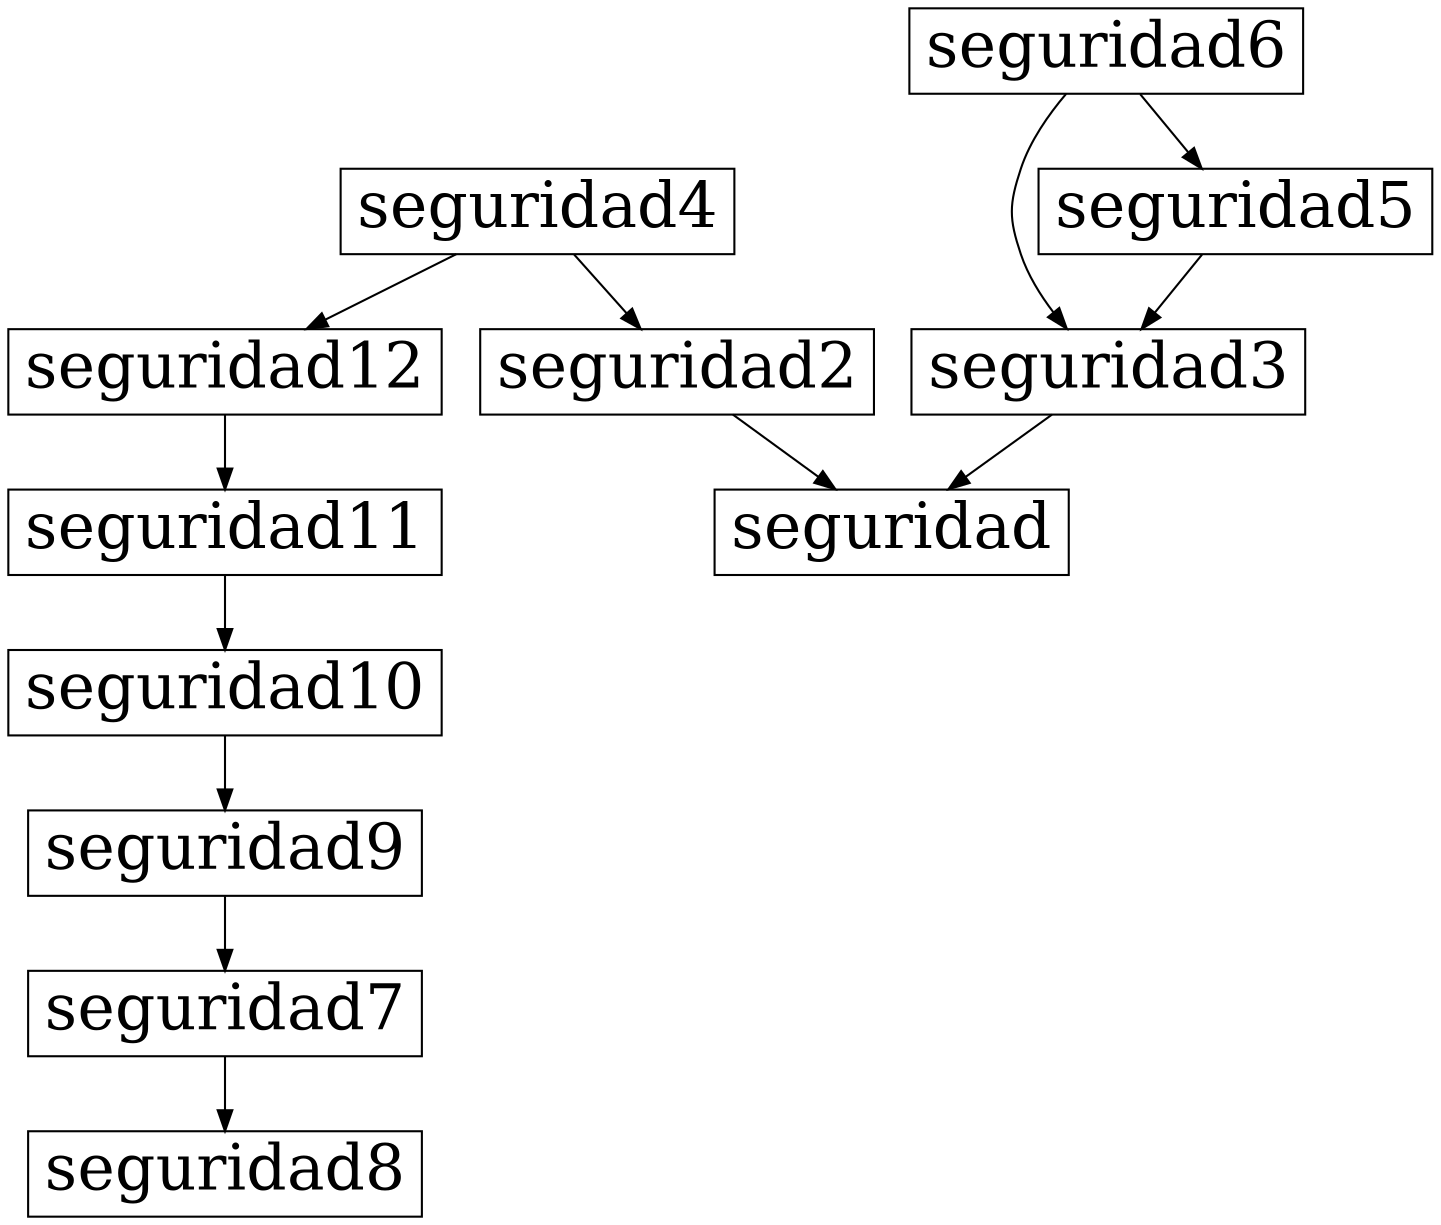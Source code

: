 digraph dibujo{
graph [ordering="out"];rankdir=TB;
node [shape = box];
seguridad [label = seguridad,  fontsize="30", shape = box ];
seguridad2 [label = seguridad2,  fontsize="30", shape = box ];
seguridad2->seguridad;
seguridad3 [label = seguridad3,  fontsize="30", shape = box ];
seguridad3->seguridad;
seguridad10 [label = seguridad10,  fontsize="30", shape = box ];
seguridad11 [label = seguridad11,  fontsize="30", shape = box ];
seguridad11->seguridad10;
seguridad12 [label = seguridad12,  fontsize="30", shape = box ];
seguridad4 [label = seguridad4,  fontsize="30", shape = box ];
seguridad4->seguridad12;
seguridad5 [label = seguridad5,  fontsize="30", shape = box ];
seguridad5->seguridad3;
seguridad6 [label = seguridad6,  fontsize="30", shape = box ];
seguridad6->seguridad3;
seguridad4->seguridad2;
seguridad12->seguridad11;
seguridad6->seguridad5;
seguridad7 [label = seguridad7,  fontsize="30", shape = box ];
seguridad9 [label = seguridad9,  fontsize="30", shape = box ];
seguridad9->seguridad7;
seguridad10->seguridad9;
seguridad8 [label = seguridad8,  fontsize="30", shape = box ];
seguridad7->seguridad8;
}